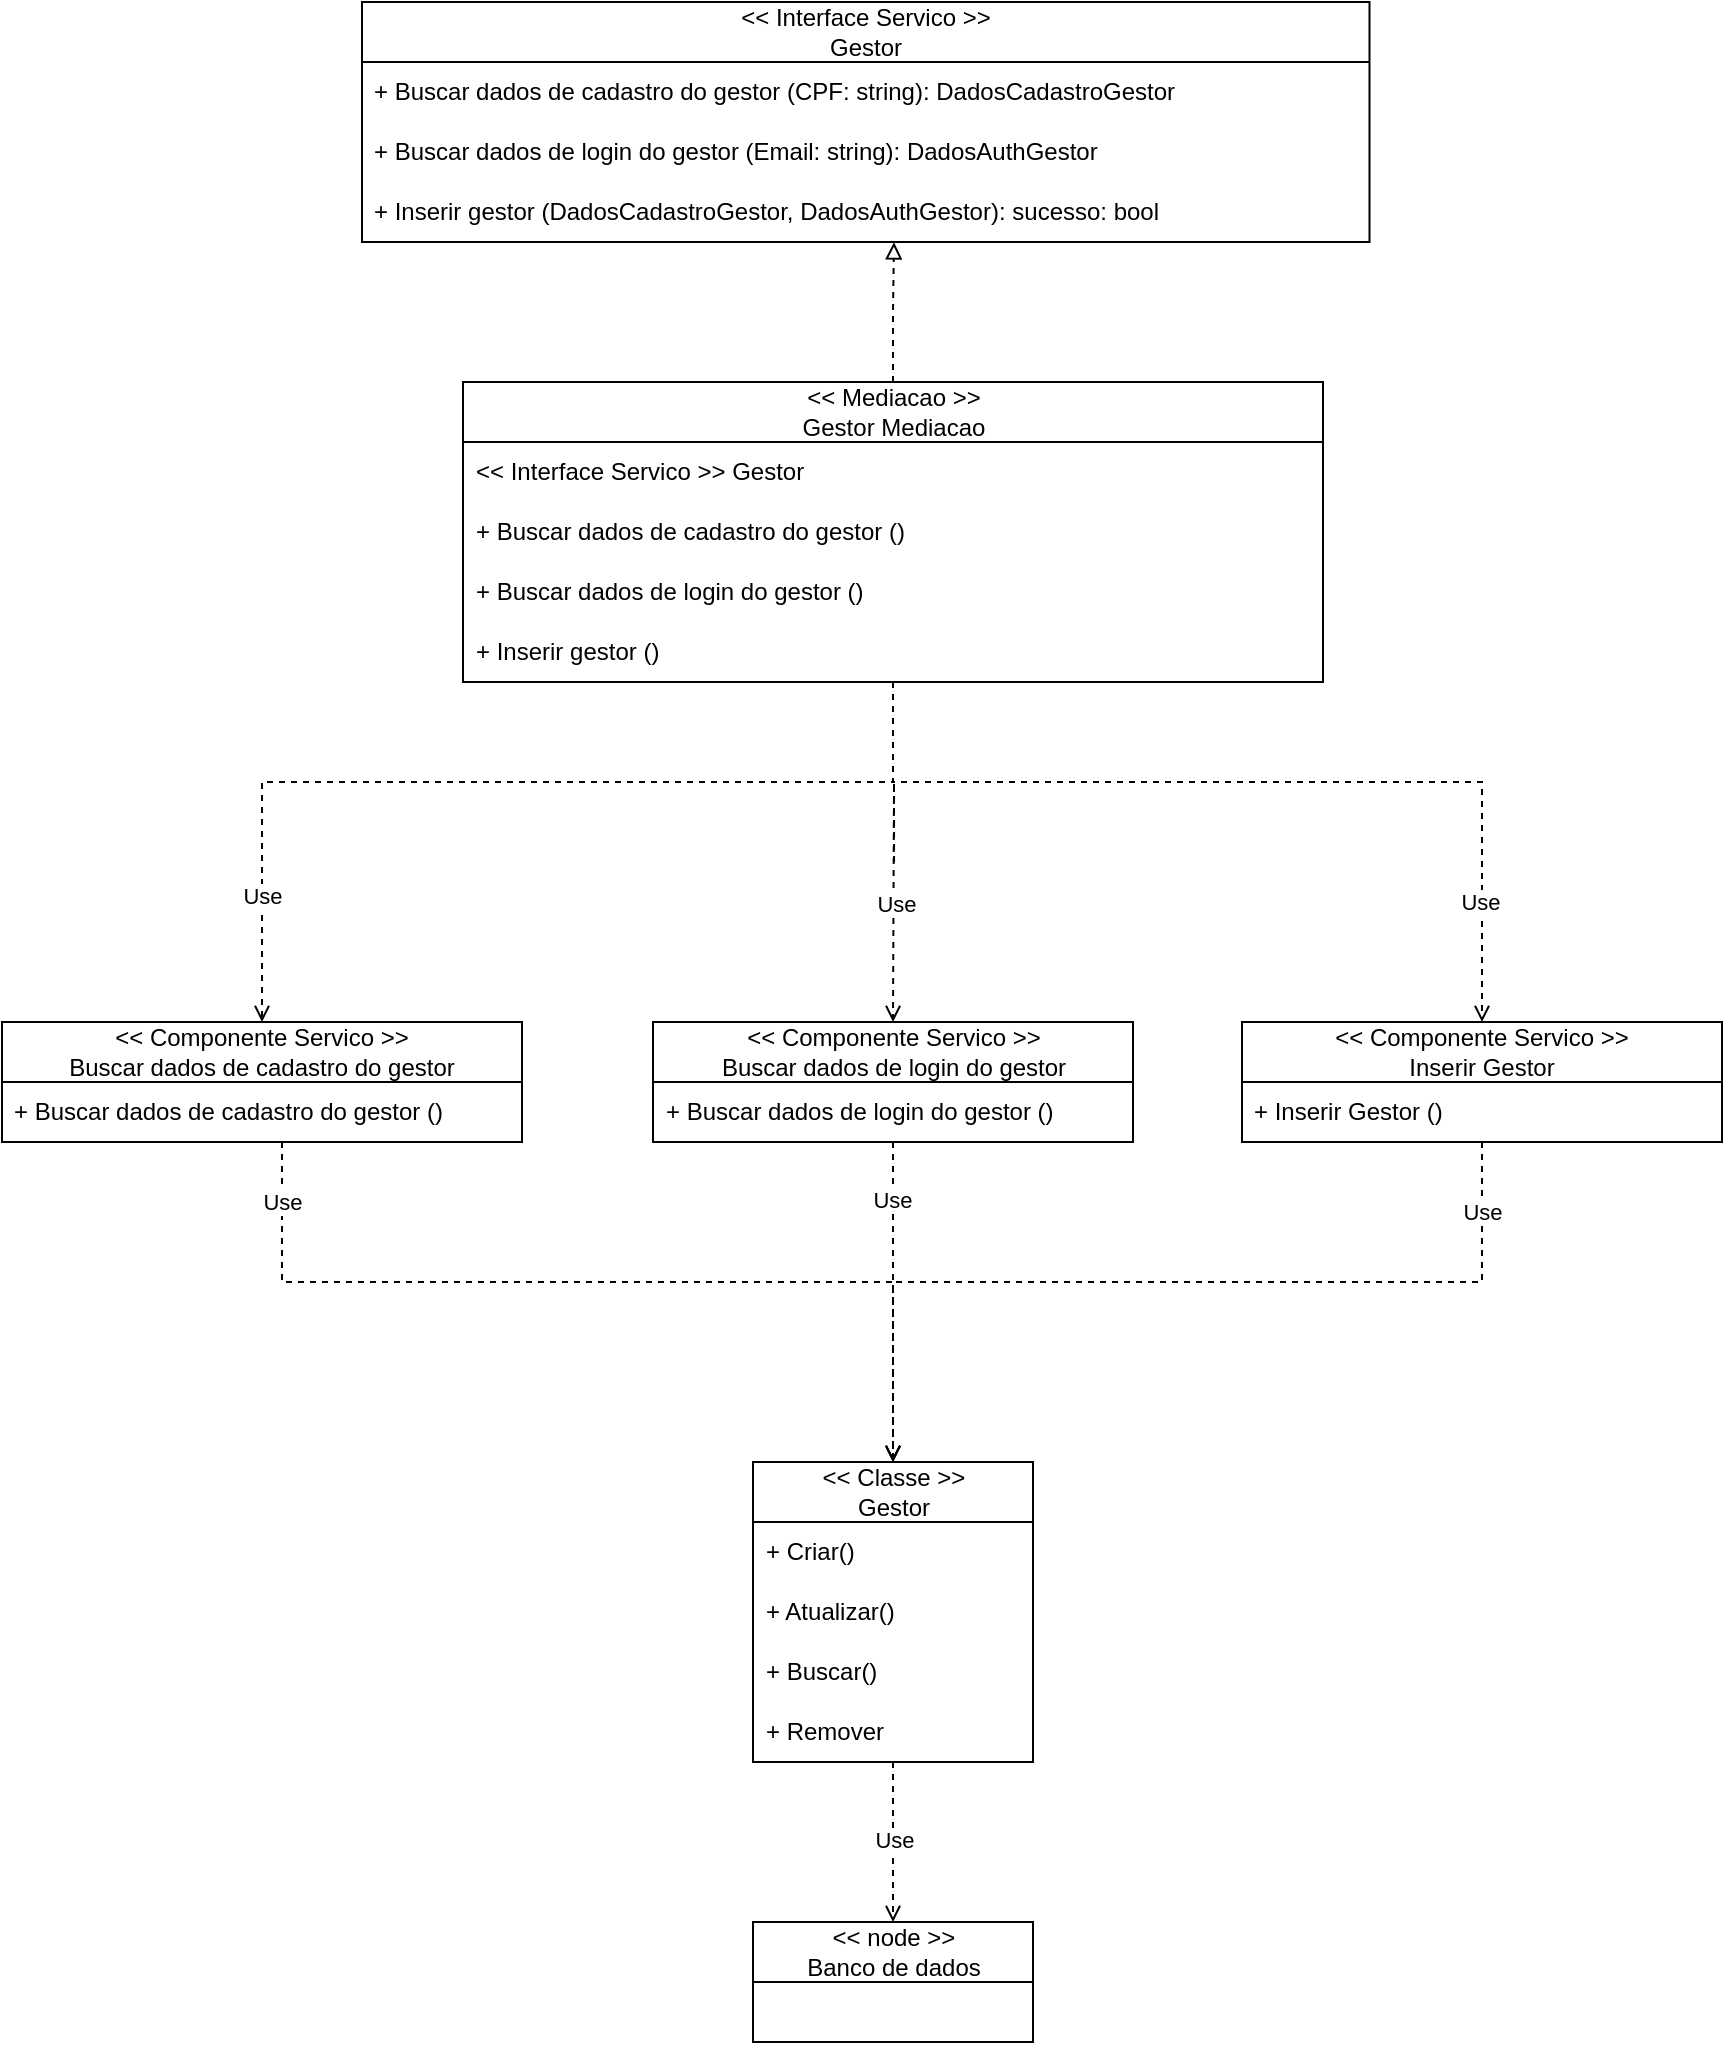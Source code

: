 <mxfile version="27.0.2">
  <diagram name="Página-1" id="KRQjeIOYZsAa_3LlogiB">
    <mxGraphModel dx="1240" dy="738" grid="1" gridSize="10" guides="1" tooltips="1" connect="1" arrows="1" fold="1" page="1" pageScale="1" pageWidth="827" pageHeight="1169" math="0" shadow="0">
      <root>
        <mxCell id="0" />
        <mxCell id="1" parent="0" />
        <mxCell id="IQrroqJaxl3xvuF_2TBO-1" value="&amp;lt;&amp;lt; Interface Servico &amp;gt;&amp;gt;&lt;div&gt;Gestor&lt;/div&gt;" style="swimlane;fontStyle=0;childLayout=stackLayout;horizontal=1;startSize=30;horizontalStack=0;resizeParent=1;resizeParentMax=0;resizeLast=0;collapsible=1;marginBottom=0;whiteSpace=wrap;html=1;" parent="1" vertex="1">
          <mxGeometry x="200" y="10" width="503.75" height="120" as="geometry" />
        </mxCell>
        <mxCell id="IQrroqJaxl3xvuF_2TBO-2" value="+ Buscar dados de cadastro do gestor (CPF: string): DadosCadastroGestor" style="text;strokeColor=none;fillColor=none;align=left;verticalAlign=middle;spacingLeft=4;spacingRight=4;overflow=hidden;points=[[0,0.5],[1,0.5]];portConstraint=eastwest;rotatable=0;whiteSpace=wrap;html=1;" parent="IQrroqJaxl3xvuF_2TBO-1" vertex="1">
          <mxGeometry y="30" width="503.75" height="30" as="geometry" />
        </mxCell>
        <mxCell id="IQrroqJaxl3xvuF_2TBO-3" value="+ Buscar dados de login do gestor&amp;nbsp;(Email: string): DadosAuthGestor" style="text;strokeColor=none;fillColor=none;align=left;verticalAlign=middle;spacingLeft=4;spacingRight=4;overflow=hidden;points=[[0,0.5],[1,0.5]];portConstraint=eastwest;rotatable=0;whiteSpace=wrap;html=1;" parent="IQrroqJaxl3xvuF_2TBO-1" vertex="1">
          <mxGeometry y="60" width="503.75" height="30" as="geometry" />
        </mxCell>
        <mxCell id="L0l_3oTJU_ReCK1omFYl-1" value="+ Inserir gestor (DadosCadastroGestor, DadosAuthGestor): sucesso: bool" style="text;strokeColor=none;fillColor=none;align=left;verticalAlign=middle;spacingLeft=4;spacingRight=4;overflow=hidden;points=[[0,0.5],[1,0.5]];portConstraint=eastwest;rotatable=0;whiteSpace=wrap;html=1;" parent="IQrroqJaxl3xvuF_2TBO-1" vertex="1">
          <mxGeometry y="90" width="503.75" height="30" as="geometry" />
        </mxCell>
        <mxCell id="IQrroqJaxl3xvuF_2TBO-5" value="&amp;lt;&amp;lt; Mediacao &amp;gt;&amp;gt;&lt;br&gt;&lt;div style=&quot;text-align: left;&quot;&gt;Gestor Mediacao&lt;/div&gt;" style="swimlane;fontStyle=0;childLayout=stackLayout;horizontal=1;startSize=30;horizontalStack=0;resizeParent=1;resizeParentMax=0;resizeLast=0;collapsible=1;marginBottom=0;whiteSpace=wrap;html=1;" parent="1" vertex="1">
          <mxGeometry x="250.5" y="200" width="430" height="150" as="geometry" />
        </mxCell>
        <mxCell id="IQrroqJaxl3xvuF_2TBO-6" value="&amp;lt;&amp;lt; Interface Servico &amp;gt;&amp;gt; Gestor" style="text;strokeColor=none;fillColor=none;align=left;verticalAlign=middle;spacingLeft=4;spacingRight=4;overflow=hidden;points=[[0,0.5],[1,0.5]];portConstraint=eastwest;rotatable=0;whiteSpace=wrap;html=1;" parent="IQrroqJaxl3xvuF_2TBO-5" vertex="1">
          <mxGeometry y="30" width="430" height="30" as="geometry" />
        </mxCell>
        <mxCell id="IQrroqJaxl3xvuF_2TBO-7" value="+ Buscar dados de cadastro do gestor ()" style="text;strokeColor=none;fillColor=none;align=left;verticalAlign=middle;spacingLeft=4;spacingRight=4;overflow=hidden;points=[[0,0.5],[1,0.5]];portConstraint=eastwest;rotatable=0;whiteSpace=wrap;html=1;" parent="IQrroqJaxl3xvuF_2TBO-5" vertex="1">
          <mxGeometry y="60" width="430" height="30" as="geometry" />
        </mxCell>
        <mxCell id="IQrroqJaxl3xvuF_2TBO-8" value="+ Buscar dados de login do gestor ()" style="text;strokeColor=none;fillColor=none;align=left;verticalAlign=middle;spacingLeft=4;spacingRight=4;overflow=hidden;points=[[0,0.5],[1,0.5]];portConstraint=eastwest;rotatable=0;whiteSpace=wrap;html=1;" parent="IQrroqJaxl3xvuF_2TBO-5" vertex="1">
          <mxGeometry y="90" width="430" height="30" as="geometry" />
        </mxCell>
        <mxCell id="IQrroqJaxl3xvuF_2TBO-9" value="+ Inserir gestor ()" style="text;strokeColor=none;fillColor=none;align=left;verticalAlign=middle;spacingLeft=4;spacingRight=4;overflow=hidden;points=[[0,0.5],[1,0.5]];portConstraint=eastwest;rotatable=0;whiteSpace=wrap;html=1;" parent="IQrroqJaxl3xvuF_2TBO-5" vertex="1">
          <mxGeometry y="120" width="430" height="30" as="geometry" />
        </mxCell>
        <mxCell id="IQrroqJaxl3xvuF_2TBO-11" style="edgeStyle=orthogonalEdgeStyle;rounded=0;orthogonalLoop=1;jettySize=auto;html=1;dashed=1;endArrow=block;endFill=0;entryX=0.528;entryY=1.005;entryDx=0;entryDy=0;entryPerimeter=0;" parent="1" source="IQrroqJaxl3xvuF_2TBO-5" target="L0l_3oTJU_ReCK1omFYl-1" edge="1">
          <mxGeometry relative="1" as="geometry">
            <mxPoint x="467" y="160" as="targetPoint" />
          </mxGeometry>
        </mxCell>
        <mxCell id="IQrroqJaxl3xvuF_2TBO-12" value="&amp;lt;&amp;lt; Componente Servico &amp;gt;&amp;gt;&lt;div&gt;&lt;span style=&quot;text-align: left;&quot;&gt;Buscar dados de cadastro do&amp;nbsp;&lt;/span&gt;&lt;span style=&quot;text-align: left; background-color: transparent; color: light-dark(rgb(0, 0, 0), rgb(255, 255, 255));&quot;&gt;gestor&lt;/span&gt;&lt;br&gt;&lt;/div&gt;" style="swimlane;fontStyle=0;childLayout=stackLayout;horizontal=1;startSize=30;horizontalStack=0;resizeParent=1;resizeParentMax=0;resizeLast=0;collapsible=1;marginBottom=0;whiteSpace=wrap;html=1;" parent="1" vertex="1">
          <mxGeometry x="20" y="520" width="260" height="60" as="geometry" />
        </mxCell>
        <mxCell id="IQrroqJaxl3xvuF_2TBO-13" value="+ Buscar dados de cadastro do gestor ()" style="text;strokeColor=none;fillColor=none;align=left;verticalAlign=middle;spacingLeft=4;spacingRight=4;overflow=hidden;points=[[0,0.5],[1,0.5]];portConstraint=eastwest;rotatable=0;whiteSpace=wrap;html=1;" parent="IQrroqJaxl3xvuF_2TBO-12" vertex="1">
          <mxGeometry y="30" width="260" height="30" as="geometry" />
        </mxCell>
        <mxCell id="IQrroqJaxl3xvuF_2TBO-24" value="&amp;lt;&amp;lt; Componente Servico &amp;gt;&amp;gt;&lt;div&gt;&lt;span style=&quot;text-align: left;&quot;&gt;Buscar dados de login do&amp;nbsp;&lt;/span&gt;&lt;span style=&quot;text-align: left; background-color: transparent; color: light-dark(rgb(0, 0, 0), rgb(255, 255, 255));&quot;&gt;gestor&lt;/span&gt;&lt;br&gt;&lt;/div&gt;" style="swimlane;fontStyle=0;childLayout=stackLayout;horizontal=1;startSize=30;horizontalStack=0;resizeParent=1;resizeParentMax=0;resizeLast=0;collapsible=1;marginBottom=0;whiteSpace=wrap;html=1;" parent="1" vertex="1">
          <mxGeometry x="345.5" y="520" width="240" height="60" as="geometry" />
        </mxCell>
        <mxCell id="IQrroqJaxl3xvuF_2TBO-25" value="+ Buscar dados de login do gestor ()" style="text;strokeColor=none;fillColor=none;align=left;verticalAlign=middle;spacingLeft=4;spacingRight=4;overflow=hidden;points=[[0,0.5],[1,0.5]];portConstraint=eastwest;rotatable=0;whiteSpace=wrap;html=1;" parent="IQrroqJaxl3xvuF_2TBO-24" vertex="1">
          <mxGeometry y="30" width="240" height="30" as="geometry" />
        </mxCell>
        <mxCell id="IQrroqJaxl3xvuF_2TBO-26" value="&amp;lt;&amp;lt; Componente Servico &amp;gt;&amp;gt;&lt;div&gt;Inserir Gestor&lt;/div&gt;" style="swimlane;fontStyle=0;childLayout=stackLayout;horizontal=1;startSize=30;horizontalStack=0;resizeParent=1;resizeParentMax=0;resizeLast=0;collapsible=1;marginBottom=0;whiteSpace=wrap;html=1;" parent="1" vertex="1">
          <mxGeometry x="640" y="520" width="240" height="60" as="geometry" />
        </mxCell>
        <mxCell id="IQrroqJaxl3xvuF_2TBO-27" value="+&amp;nbsp;&lt;span style=&quot;text-align: center;&quot;&gt;Inserir Gestor ()&lt;/span&gt;" style="text;strokeColor=none;fillColor=none;align=left;verticalAlign=middle;spacingLeft=4;spacingRight=4;overflow=hidden;points=[[0,0.5],[1,0.5]];portConstraint=eastwest;rotatable=0;whiteSpace=wrap;html=1;" parent="IQrroqJaxl3xvuF_2TBO-26" vertex="1">
          <mxGeometry y="30" width="240" height="30" as="geometry" />
        </mxCell>
        <mxCell id="IQrroqJaxl3xvuF_2TBO-29" style="edgeStyle=orthogonalEdgeStyle;rounded=0;orthogonalLoop=1;jettySize=auto;html=1;endArrow=open;endFill=0;dashed=1;entryX=0.5;entryY=0;entryDx=0;entryDy=0;" parent="1" source="IQrroqJaxl3xvuF_2TBO-9" edge="1" target="IQrroqJaxl3xvuF_2TBO-12">
          <mxGeometry relative="1" as="geometry">
            <Array as="points">
              <mxPoint x="466" y="400" />
              <mxPoint x="150" y="400" />
            </Array>
            <mxPoint x="70" y="520" as="targetPoint" />
          </mxGeometry>
        </mxCell>
        <mxCell id="IQrroqJaxl3xvuF_2TBO-32" style="edgeStyle=orthogonalEdgeStyle;rounded=0;orthogonalLoop=1;jettySize=auto;html=1;entryX=0.5;entryY=0;entryDx=0;entryDy=0;dashed=1;endArrow=open;endFill=0;" parent="1" target="IQrroqJaxl3xvuF_2TBO-24" edge="1">
          <mxGeometry relative="1" as="geometry">
            <Array as="points">
              <mxPoint x="466" y="400" />
              <mxPoint x="466" y="400" />
            </Array>
            <mxPoint x="466.029" y="440" as="sourcePoint" />
          </mxGeometry>
        </mxCell>
        <mxCell id="YcMze49PCjmk7eKsi_aZ-1" value="Use" style="edgeLabel;html=1;align=center;verticalAlign=middle;resizable=0;points=[];" vertex="1" connectable="0" parent="IQrroqJaxl3xvuF_2TBO-32">
          <mxGeometry x="0.259" y="1" relative="1" as="geometry">
            <mxPoint as="offset" />
          </mxGeometry>
        </mxCell>
        <mxCell id="IQrroqJaxl3xvuF_2TBO-33" style="edgeStyle=orthogonalEdgeStyle;rounded=0;orthogonalLoop=1;jettySize=auto;html=1;entryX=0.5;entryY=0;entryDx=0;entryDy=0;dashed=1;endArrow=open;endFill=0;" parent="1" source="IQrroqJaxl3xvuF_2TBO-9" target="IQrroqJaxl3xvuF_2TBO-26" edge="1">
          <mxGeometry relative="1" as="geometry">
            <Array as="points">
              <mxPoint x="466" y="400" />
              <mxPoint x="760" y="400" />
            </Array>
          </mxGeometry>
        </mxCell>
        <mxCell id="YcMze49PCjmk7eKsi_aZ-2" value="Use" style="edgeLabel;html=1;align=center;verticalAlign=middle;resizable=0;points=[];" vertex="1" connectable="0" parent="IQrroqJaxl3xvuF_2TBO-33">
          <mxGeometry x="0.74" y="-1" relative="1" as="geometry">
            <mxPoint as="offset" />
          </mxGeometry>
        </mxCell>
        <mxCell id="IQrroqJaxl3xvuF_2TBO-35" value="Use" style="edgeLabel;html=1;align=center;verticalAlign=middle;resizable=0;points=[];" parent="1" vertex="1" connectable="0">
          <mxGeometry x="150.0" y="456.473" as="geometry" />
        </mxCell>
        <mxCell id="IQrroqJaxl3xvuF_2TBO-37" value="&amp;lt;&amp;lt; Classe &amp;gt;&amp;gt;&lt;div&gt;Gestor&lt;/div&gt;" style="swimlane;fontStyle=0;childLayout=stackLayout;horizontal=1;startSize=30;horizontalStack=0;resizeParent=1;resizeParentMax=0;resizeLast=0;collapsible=1;marginBottom=0;whiteSpace=wrap;html=1;" parent="1" vertex="1">
          <mxGeometry x="395.5" y="740" width="140" height="150" as="geometry" />
        </mxCell>
        <mxCell id="IQrroqJaxl3xvuF_2TBO-38" value="+ Criar()&lt;span style=&quot;white-space: pre;&quot;&gt;&#x9;&lt;/span&gt;" style="text;strokeColor=none;fillColor=none;align=left;verticalAlign=middle;spacingLeft=4;spacingRight=4;overflow=hidden;points=[[0,0.5],[1,0.5]];portConstraint=eastwest;rotatable=0;whiteSpace=wrap;html=1;" parent="IQrroqJaxl3xvuF_2TBO-37" vertex="1">
          <mxGeometry y="30" width="140" height="30" as="geometry" />
        </mxCell>
        <mxCell id="IQrroqJaxl3xvuF_2TBO-39" value="+ Atualizar()" style="text;strokeColor=none;fillColor=none;align=left;verticalAlign=middle;spacingLeft=4;spacingRight=4;overflow=hidden;points=[[0,0.5],[1,0.5]];portConstraint=eastwest;rotatable=0;whiteSpace=wrap;html=1;" parent="IQrroqJaxl3xvuF_2TBO-37" vertex="1">
          <mxGeometry y="60" width="140" height="30" as="geometry" />
        </mxCell>
        <mxCell id="IQrroqJaxl3xvuF_2TBO-42" value="+ Buscar()" style="text;strokeColor=none;fillColor=none;align=left;verticalAlign=middle;spacingLeft=4;spacingRight=4;overflow=hidden;points=[[0,0.5],[1,0.5]];portConstraint=eastwest;rotatable=0;whiteSpace=wrap;html=1;" parent="IQrroqJaxl3xvuF_2TBO-37" vertex="1">
          <mxGeometry y="90" width="140" height="30" as="geometry" />
        </mxCell>
        <mxCell id="IQrroqJaxl3xvuF_2TBO-40" value="+ Remover" style="text;strokeColor=none;fillColor=none;align=left;verticalAlign=middle;spacingLeft=4;spacingRight=4;overflow=hidden;points=[[0,0.5],[1,0.5]];portConstraint=eastwest;rotatable=0;whiteSpace=wrap;html=1;" parent="IQrroqJaxl3xvuF_2TBO-37" vertex="1">
          <mxGeometry y="120" width="140" height="30" as="geometry" />
        </mxCell>
        <mxCell id="IQrroqJaxl3xvuF_2TBO-43" style="edgeStyle=orthogonalEdgeStyle;rounded=0;orthogonalLoop=1;jettySize=auto;html=1;entryX=0.5;entryY=0;entryDx=0;entryDy=0;dashed=1;endArrow=open;endFill=0;" parent="1" source="IQrroqJaxl3xvuF_2TBO-25" target="IQrroqJaxl3xvuF_2TBO-37" edge="1">
          <mxGeometry relative="1" as="geometry">
            <Array as="points">
              <mxPoint x="466" y="610" />
              <mxPoint x="466" y="610" />
            </Array>
          </mxGeometry>
        </mxCell>
        <mxCell id="IQrroqJaxl3xvuF_2TBO-44" style="edgeStyle=orthogonalEdgeStyle;rounded=0;orthogonalLoop=1;jettySize=auto;html=1;entryX=0.5;entryY=0;entryDx=0;entryDy=0;dashed=1;endArrow=open;endFill=0;" parent="1" source="IQrroqJaxl3xvuF_2TBO-13" target="IQrroqJaxl3xvuF_2TBO-37" edge="1">
          <mxGeometry relative="1" as="geometry">
            <Array as="points">
              <mxPoint x="160" y="650" />
              <mxPoint x="465" y="650" />
            </Array>
          </mxGeometry>
        </mxCell>
        <mxCell id="IQrroqJaxl3xvuF_2TBO-45" style="edgeStyle=orthogonalEdgeStyle;rounded=0;orthogonalLoop=1;jettySize=auto;html=1;entryX=0.5;entryY=0;entryDx=0;entryDy=0;dashed=1;endArrow=open;endFill=0;" parent="1" source="IQrroqJaxl3xvuF_2TBO-27" target="IQrroqJaxl3xvuF_2TBO-37" edge="1">
          <mxGeometry relative="1" as="geometry">
            <Array as="points">
              <mxPoint x="760" y="650" />
              <mxPoint x="466" y="650" />
            </Array>
          </mxGeometry>
        </mxCell>
        <mxCell id="YcMze49PCjmk7eKsi_aZ-3" value="Use" style="edgeLabel;html=1;align=center;verticalAlign=middle;resizable=0;points=[];" vertex="1" connectable="0" parent="IQrroqJaxl3xvuF_2TBO-45">
          <mxGeometry x="-0.846" relative="1" as="geometry">
            <mxPoint as="offset" />
          </mxGeometry>
        </mxCell>
        <mxCell id="IQrroqJaxl3xvuF_2TBO-46" value="Use" style="edgeLabel;html=1;align=center;verticalAlign=middle;resizable=0;points=[];" parent="1" vertex="1" connectable="0">
          <mxGeometry x="160.0" y="610.003" as="geometry" />
        </mxCell>
        <mxCell id="IQrroqJaxl3xvuF_2TBO-47" value="Use" style="edgeLabel;html=1;align=center;verticalAlign=middle;resizable=0;points=[];" parent="1" vertex="1" connectable="0">
          <mxGeometry x="190.0" y="471.473" as="geometry">
            <mxPoint x="275" y="137" as="offset" />
          </mxGeometry>
        </mxCell>
        <mxCell id="IQrroqJaxl3xvuF_2TBO-49" value="&amp;lt;&amp;lt; node &amp;gt;&amp;gt;&lt;div&gt;Banco de dados&lt;/div&gt;" style="swimlane;fontStyle=0;childLayout=stackLayout;horizontal=1;startSize=30;horizontalStack=0;resizeParent=1;resizeParentMax=0;resizeLast=0;collapsible=1;marginBottom=0;whiteSpace=wrap;html=1;" parent="1" vertex="1">
          <mxGeometry x="395.5" y="970" width="140" height="60" as="geometry" />
        </mxCell>
        <mxCell id="IQrroqJaxl3xvuF_2TBO-53" style="edgeStyle=orthogonalEdgeStyle;rounded=0;orthogonalLoop=1;jettySize=auto;html=1;entryX=0.5;entryY=0;entryDx=0;entryDy=0;dashed=1;endArrow=open;endFill=0;" parent="1" source="IQrroqJaxl3xvuF_2TBO-40" target="IQrroqJaxl3xvuF_2TBO-49" edge="1">
          <mxGeometry relative="1" as="geometry">
            <Array as="points">
              <mxPoint x="466" y="910" />
              <mxPoint x="466" y="910" />
            </Array>
          </mxGeometry>
        </mxCell>
        <mxCell id="YcMze49PCjmk7eKsi_aZ-4" value="Use" style="edgeLabel;html=1;align=center;verticalAlign=middle;resizable=0;points=[];" vertex="1" connectable="0" parent="IQrroqJaxl3xvuF_2TBO-53">
          <mxGeometry x="-0.025" relative="1" as="geometry">
            <mxPoint as="offset" />
          </mxGeometry>
        </mxCell>
      </root>
    </mxGraphModel>
  </diagram>
</mxfile>
